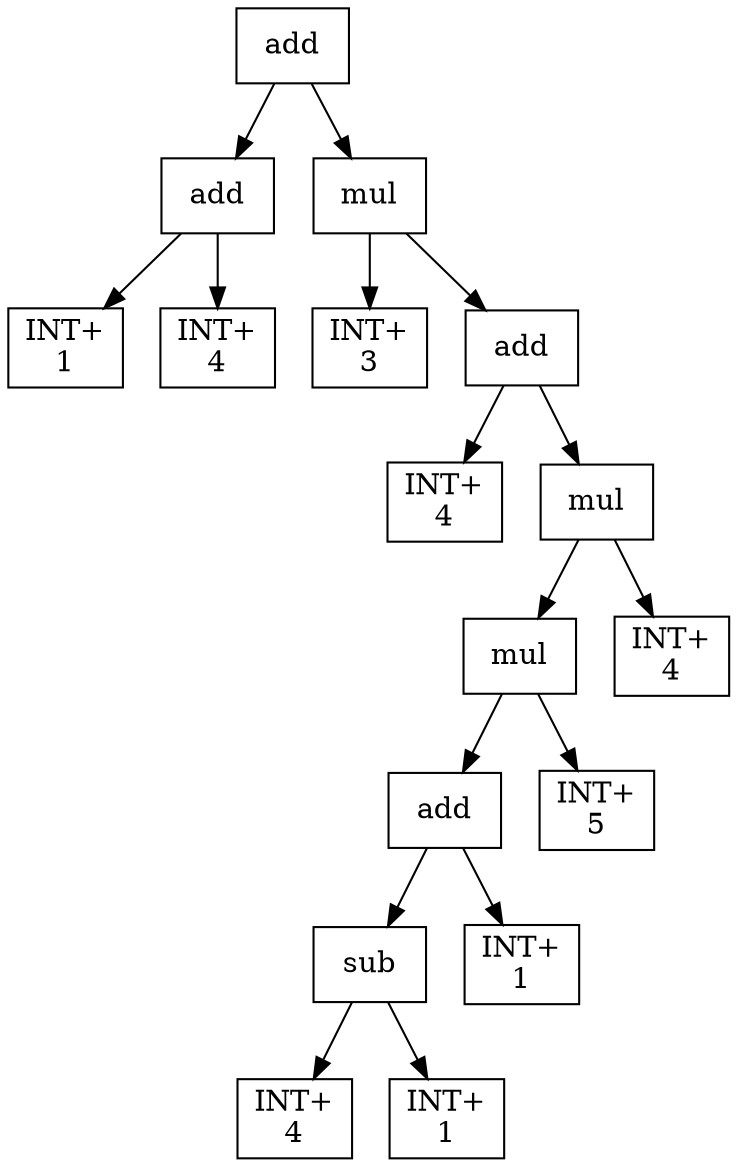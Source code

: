 digraph expr {
  node [shape=box];
  n1 [label="add"];
  n2 [label="add"];
  n3 [label="INT+\n1"];
  n4 [label="INT+\n4"];
  n2 -> n3;
  n2 -> n4;
  n5 [label="mul"];
  n6 [label="INT+\n3"];
  n7 [label="add"];
  n8 [label="INT+\n4"];
  n9 [label="mul"];
  n10 [label="mul"];
  n11 [label="add"];
  n12 [label="sub"];
  n13 [label="INT+\n4"];
  n14 [label="INT+\n1"];
  n12 -> n13;
  n12 -> n14;
  n15 [label="INT+\n1"];
  n11 -> n12;
  n11 -> n15;
  n16 [label="INT+\n5"];
  n10 -> n11;
  n10 -> n16;
  n17 [label="INT+\n4"];
  n9 -> n10;
  n9 -> n17;
  n7 -> n8;
  n7 -> n9;
  n5 -> n6;
  n5 -> n7;
  n1 -> n2;
  n1 -> n5;
}
